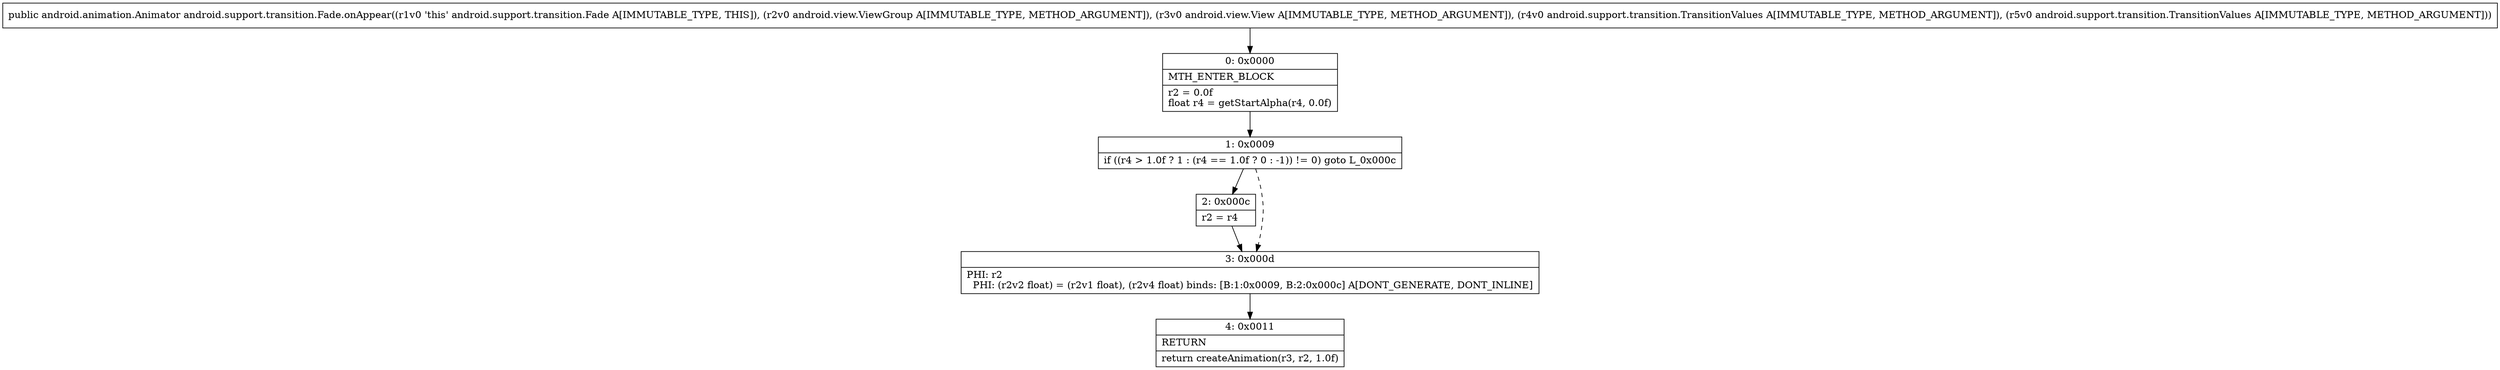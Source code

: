 digraph "CFG forandroid.support.transition.Fade.onAppear(Landroid\/view\/ViewGroup;Landroid\/view\/View;Landroid\/support\/transition\/TransitionValues;Landroid\/support\/transition\/TransitionValues;)Landroid\/animation\/Animator;" {
Node_0 [shape=record,label="{0\:\ 0x0000|MTH_ENTER_BLOCK\l|r2 = 0.0f\lfloat r4 = getStartAlpha(r4, 0.0f)\l}"];
Node_1 [shape=record,label="{1\:\ 0x0009|if ((r4 \> 1.0f ? 1 : (r4 == 1.0f ? 0 : \-1)) != 0) goto L_0x000c\l}"];
Node_2 [shape=record,label="{2\:\ 0x000c|r2 = r4\l}"];
Node_3 [shape=record,label="{3\:\ 0x000d|PHI: r2 \l  PHI: (r2v2 float) = (r2v1 float), (r2v4 float) binds: [B:1:0x0009, B:2:0x000c] A[DONT_GENERATE, DONT_INLINE]\l}"];
Node_4 [shape=record,label="{4\:\ 0x0011|RETURN\l|return createAnimation(r3, r2, 1.0f)\l}"];
MethodNode[shape=record,label="{public android.animation.Animator android.support.transition.Fade.onAppear((r1v0 'this' android.support.transition.Fade A[IMMUTABLE_TYPE, THIS]), (r2v0 android.view.ViewGroup A[IMMUTABLE_TYPE, METHOD_ARGUMENT]), (r3v0 android.view.View A[IMMUTABLE_TYPE, METHOD_ARGUMENT]), (r4v0 android.support.transition.TransitionValues A[IMMUTABLE_TYPE, METHOD_ARGUMENT]), (r5v0 android.support.transition.TransitionValues A[IMMUTABLE_TYPE, METHOD_ARGUMENT])) }"];
MethodNode -> Node_0;
Node_0 -> Node_1;
Node_1 -> Node_2;
Node_1 -> Node_3[style=dashed];
Node_2 -> Node_3;
Node_3 -> Node_4;
}

